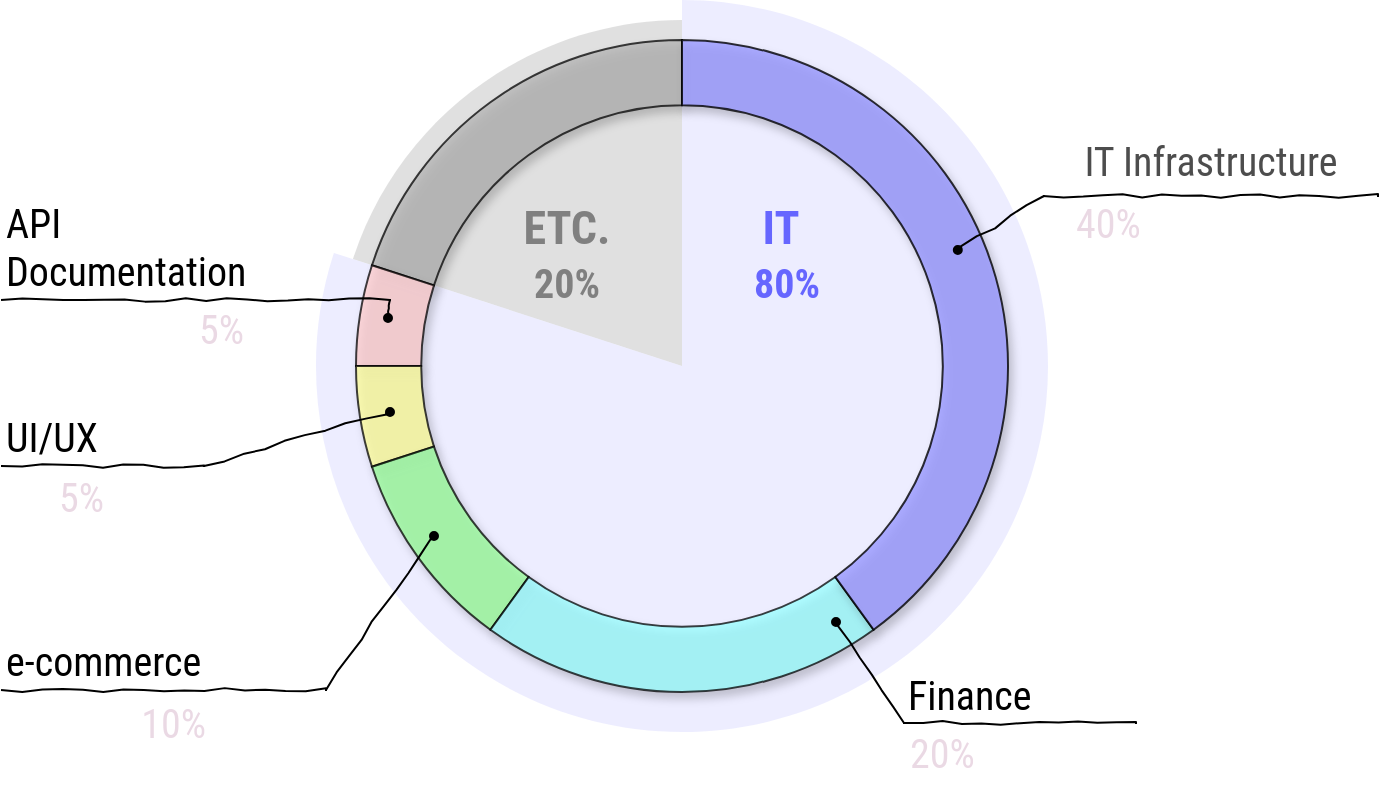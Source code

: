 <mxfile version="23.1.5" type="device">
  <diagram name="Page-1" id="viIcu50T6LygO2T--FVd">
    <mxGraphModel dx="959" dy="2523" grid="0" gridSize="10" guides="1" tooltips="1" connect="1" arrows="1" fold="1" page="1" pageScale="1" pageWidth="800" pageHeight="800" math="0" shadow="0">
      <root>
        <mxCell id="0" />
        <mxCell id="1" value="light" parent="0" visible="0" />
        <mxCell id="ik-Oswm8SHKjp2aYhbDL-30" value="" style="rounded=1;whiteSpace=wrap;html=1;arcSize=31;strokeColor=none;strokeWidth=1;fillColor=#1CA5B8;fontColor=#ffffff;whiteSpace=wrap;align=left;verticalAlign=middle;spacingLeft=0;fontStyle=0;fontSize=14;spacing=10;shadow=0;glass=0;labelBackgroundColor=none;sketch=1;jiggle=2;curveFitting=1;fontFamily=Helvetica;" parent="1" vertex="1">
          <mxGeometry x="563" y="-630" width="72" height="276" as="geometry" />
        </mxCell>
        <mxCell id="ik-Oswm8SHKjp2aYhbDL-28" value="" style="rounded=1;whiteSpace=wrap;html=1;arcSize=10;strokeColor=none;strokeWidth=1;fillColor=#FFBC26;fontColor=#000000;whiteSpace=wrap;align=left;verticalAlign=middle;spacingLeft=0;fontStyle=1;fontSize=14;spacing=10;shadow=0;glass=0;labelBackgroundColor=none;sketch=1;jiggle=2;curveFitting=1;fontFamily=Helvetica;" parent="1" vertex="1">
          <mxGeometry x="137" y="-631" width="418" height="276" as="geometry" />
        </mxCell>
        <mxCell id="ik-Oswm8SHKjp2aYhbDL-22" value="&lt;font face=&quot;Architects Daughter&quot;&gt;&lt;span&gt;UI / UX&lt;/span&gt;&lt;/font&gt;" style="text;whiteSpace=wrap;html=1;fontSize=16;fontFamily=Helvetica;fontColor=default;align=center;verticalAlign=middle;fontStyle=0" parent="1" vertex="1">
          <mxGeometry x="345" y="-420" width="139" height="22" as="geometry" />
        </mxCell>
        <mxCell id="ik-Oswm8SHKjp2aYhbDL-25" value="&lt;font face=&quot;Architects Daughter&quot;&gt;&lt;span&gt;API Documentation&lt;/span&gt;&lt;/font&gt;" style="text;whiteSpace=wrap;html=1;fontSize=16;fontFamily=Helvetica;fontColor=default;align=center;verticalAlign=middle;fontStyle=0" parent="1" vertex="1">
          <mxGeometry x="408" y="-396" width="139" height="22" as="geometry" />
        </mxCell>
        <mxCell id="ik-Oswm8SHKjp2aYhbDL-27" value="" style="group" parent="1" vertex="1" connectable="0">
          <mxGeometry x="147" y="-503" width="400" height="20" as="geometry" />
        </mxCell>
        <mxCell id="ik-Oswm8SHKjp2aYhbDL-7" value="40%&lt;br&gt;Infrastructure" style="shape=crossbar;whiteSpace=wrap;html=1;rounded=1;shadow=0;glass=0;labelBackgroundColor=none;sketch=1;jiggle=2;curveFitting=1;strokeColor=default;strokeWidth=2;align=center;verticalAlign=middle;fontFamily=Architects Daughter;fontSize=16;fontColor=default;fillColor=default;fontSource=https%3A%2F%2Ffonts.googleapis.com%2Fcss%3Ffamily%3DArchitects%2BDaughter;fontStyle=1" parent="ik-Oswm8SHKjp2aYhbDL-27" vertex="1">
          <mxGeometry width="199.688" height="20" as="geometry" />
        </mxCell>
        <mxCell id="ik-Oswm8SHKjp2aYhbDL-13" value="20%&lt;br&gt;finance" style="shape=crossbar;whiteSpace=wrap;html=1;rounded=1;shadow=0;glass=0;labelBackgroundColor=none;sketch=1;jiggle=2;curveFitting=1;strokeColor=default;strokeWidth=2;align=center;verticalAlign=middle;fontFamily=Architects Daughter;fontSize=16;fontColor=default;fillColor=default;fontSource=https%3A%2F%2Ffonts.googleapis.com%2Fcss%3Ffamily%3DArchitects%2BDaughter;fontStyle=1" parent="ik-Oswm8SHKjp2aYhbDL-27" vertex="1">
          <mxGeometry x="199.688" width="99.844" height="20" as="geometry" />
        </mxCell>
        <mxCell id="ik-Oswm8SHKjp2aYhbDL-14" value="10%&lt;br&gt;&amp;nbsp;" style="shape=crossbar;whiteSpace=wrap;html=1;rounded=1;shadow=0;glass=0;labelBackgroundColor=none;sketch=1;jiggle=2;curveFitting=1;strokeColor=default;strokeWidth=2;align=center;verticalAlign=middle;fontFamily=Architects Daughter;fontSize=16;fontColor=default;fillColor=default;fontSource=https%3A%2F%2Ffonts.googleapis.com%2Fcss%3Ffamily%3DArchitects%2BDaughter;fontStyle=1" parent="ik-Oswm8SHKjp2aYhbDL-27" vertex="1">
          <mxGeometry x="299.532" width="49.922" height="20" as="geometry" />
        </mxCell>
        <mxCell id="ik-Oswm8SHKjp2aYhbDL-21" value="5%&lt;br&gt;&amp;nbsp;" style="shape=crossbar;whiteSpace=wrap;html=1;rounded=1;shadow=0;glass=0;labelBackgroundColor=none;sketch=1;jiggle=2;curveFitting=1;strokeColor=default;strokeWidth=2;align=center;verticalAlign=middle;fontFamily=Architects Daughter;fontSize=16;fontColor=default;fillColor=default;fontSource=https%3A%2F%2Ffonts.googleapis.com%2Fcss%3Ffamily%3DArchitects%2BDaughter;fontStyle=1" parent="ik-Oswm8SHKjp2aYhbDL-27" vertex="1">
          <mxGeometry x="350.078" width="24.961" height="20" as="geometry" />
        </mxCell>
        <mxCell id="ik-Oswm8SHKjp2aYhbDL-24" value="5%&lt;br&gt;&amp;nbsp;" style="shape=crossbar;whiteSpace=wrap;html=1;rounded=1;shadow=0;glass=0;labelBackgroundColor=none;sketch=1;jiggle=2;curveFitting=1;strokeColor=default;strokeWidth=2;align=center;verticalAlign=middle;fontFamily=Architects Daughter;fontSize=16;fontColor=default;fillColor=default;fontSource=https%3A%2F%2Ffonts.googleapis.com%2Fcss%3Ffamily%3DArchitects%2BDaughter;fontStyle=1" parent="ik-Oswm8SHKjp2aYhbDL-27" vertex="1">
          <mxGeometry x="375.039" width="24.961" height="20" as="geometry" />
        </mxCell>
        <mxCell id="ik-Oswm8SHKjp2aYhbDL-20" style="edgeStyle=orthogonalEdgeStyle;rounded=0;sketch=1;hachureGap=4;jiggle=2;curveFitting=1;orthogonalLoop=1;jettySize=auto;html=1;exitX=0.5;exitY=0.5;exitDx=0;exitDy=0;exitPerimeter=0;fontFamily=Helvetica;fontSource=https%3A%2F%2Ffonts.googleapis.com%2Fcss%3Ffamily%3DArchitects%2BDaughter;fontSize=16;fontColor=default;startSize=8;endSize=8;" parent="1" source="ik-Oswm8SHKjp2aYhbDL-21" target="ik-Oswm8SHKjp2aYhbDL-22" edge="1">
          <mxGeometry relative="1" as="geometry">
            <Array as="points">
              <mxPoint x="510" y="-443" />
              <mxPoint x="415" y="-443" />
            </Array>
          </mxGeometry>
        </mxCell>
        <mxCell id="ik-Oswm8SHKjp2aYhbDL-23" style="edgeStyle=orthogonalEdgeStyle;rounded=0;sketch=1;hachureGap=4;jiggle=2;curveFitting=1;orthogonalLoop=1;jettySize=auto;html=1;exitX=0.5;exitY=0.5;exitDx=0;exitDy=0;exitPerimeter=0;fontFamily=Helvetica;fontSource=https%3A%2F%2Ffonts.googleapis.com%2Fcss%3Ffamily%3DArchitects%2BDaughter;fontSize=16;fontColor=default;startSize=8;endSize=8;" parent="1" source="ik-Oswm8SHKjp2aYhbDL-24" target="ik-Oswm8SHKjp2aYhbDL-25" edge="1">
          <mxGeometry relative="1" as="geometry">
            <Array as="points">
              <mxPoint x="535" y="-422" />
              <mxPoint x="478" y="-422" />
            </Array>
          </mxGeometry>
        </mxCell>
        <mxCell id="ik-Oswm8SHKjp2aYhbDL-31" value="&lt;font face=&quot;Architects Daughter&quot;&gt;&lt;span&gt;e-commerce&lt;/span&gt;&lt;/font&gt;" style="text;whiteSpace=wrap;html=1;fontSize=16;fontFamily=Helvetica;fontColor=default;align=center;verticalAlign=middle;fontStyle=0" parent="1" vertex="1">
          <mxGeometry x="277.5" y="-438" width="139" height="22" as="geometry" />
        </mxCell>
        <mxCell id="ik-Oswm8SHKjp2aYhbDL-19" style="edgeStyle=orthogonalEdgeStyle;rounded=0;sketch=1;hachureGap=4;jiggle=2;curveFitting=1;orthogonalLoop=1;jettySize=auto;html=1;exitX=0.5;exitY=0.5;exitDx=0;exitDy=0;exitPerimeter=0;fontFamily=Helvetica;fontSource=https%3A%2F%2Ffonts.googleapis.com%2Fcss%3Ffamily%3DArchitects%2BDaughter;fontSize=16;fontColor=default;startSize=8;endSize=8;entryX=0.475;entryY=0.091;entryDx=0;entryDy=0;entryPerimeter=0;" parent="1" source="ik-Oswm8SHKjp2aYhbDL-14" target="ik-Oswm8SHKjp2aYhbDL-31" edge="1">
          <mxGeometry relative="1" as="geometry">
            <mxPoint x="494" y="-267" as="targetPoint" />
            <Array as="points">
              <mxPoint x="471" y="-457" />
              <mxPoint x="344" y="-457" />
            </Array>
          </mxGeometry>
        </mxCell>
        <mxCell id="ik-Oswm8SHKjp2aYhbDL-71" value="IT&lt;br style=&quot;font-size: 26px;&quot;&gt;(80%)" style="rounded=1;whiteSpace=wrap;html=1;strokeWidth=2;fillWeight=4;hachureGap=8;hachureAngle=45;fillColor=#999900;sketch=1;shadow=0;glass=0;labelBackgroundColor=none;jiggle=2;curveFitting=1;strokeColor=default;align=center;verticalAlign=bottom;fontFamily=Architects Daughter;fontSize=26;fontColor=default;labelPosition=center;verticalLabelPosition=top;fontSource=https%3A%2F%2Ffonts.googleapis.com%2Fcss%3Ffamily%3DArchitects%2BDaughter;fontStyle=1" parent="1" vertex="1">
          <mxGeometry x="147" y="-545" width="402" height="25" as="geometry" />
        </mxCell>
        <mxCell id="ik-Oswm8SHKjp2aYhbDL-72" value="ETC.&lt;br&gt;(20%)" style="rounded=1;whiteSpace=wrap;html=1;strokeWidth=2;fillWeight=4;hachureGap=8;hachureAngle=45;fillColor=#9999FF;sketch=1;shadow=0;glass=0;labelBackgroundColor=none;jiggle=2;curveFitting=1;strokeColor=default;align=center;verticalAlign=bottom;fontFamily=Architects Daughter;fontSize=26;fontColor=default;labelPosition=center;verticalLabelPosition=top;fontSource=https%3A%2F%2Ffonts.googleapis.com%2Fcss%3Ffamily%3DArchitects%2BDaughter;fontStyle=1" parent="1" vertex="1">
          <mxGeometry x="569" y="-545" width="60" height="25" as="geometry" />
        </mxCell>
        <mxCell id="ik-Oswm8SHKjp2aYhbDL-79" value="&lt;font face=&quot;Architects Daughter&quot; style=&quot;font-size: 15px;&quot;&gt;Art,&lt;br style=&quot;font-size: 15px;&quot;&gt;Social Science,&lt;br style=&quot;font-size: 15px;&quot;&gt;Media &amp;amp; commu-nication&lt;br style=&quot;font-size: 15px;&quot;&gt;&lt;/font&gt;" style="text;whiteSpace=wrap;html=1;fontSize=15;fontFamily=Helvetica;fontColor=default;align=center;verticalAlign=top;fontStyle=0" parent="1" vertex="1">
          <mxGeometry x="569" y="-512" width="61" height="143" as="geometry" />
        </mxCell>
        <mxCell id="ik-Oswm8SHKjp2aYhbDL-80" value="&lt;font face=&quot;Architects Daughter&quot;&gt;&lt;span&gt;by format&lt;/span&gt;&lt;/font&gt;" style="text;whiteSpace=wrap;html=1;fontSize=16;fontFamily=Helvetica;fontColor=default;align=left;verticalAlign=middle;fontStyle=1" parent="1" vertex="1">
          <mxGeometry x="143" y="-343" width="139" height="22" as="geometry" />
        </mxCell>
        <mxCell id="ik-Oswm8SHKjp2aYhbDL-60" value="30%&lt;br&gt;documents" style="rounded=1;whiteSpace=wrap;html=1;arcSize=50;strokeColor=none;strokeWidth=1;fillColor=#727F8C;fontColor=default;whiteSpace=wrap;align=center;verticalAlign=middle;spacingLeft=0;fontStyle=1;fontSize=18;spacing=10;shadow=0;glass=0;labelBackgroundColor=none;sketch=1;jiggle=2;curveFitting=1;fontFamily=Architects Daughter;fontSource=https%3A%2F%2Ffonts.googleapis.com%2Fcss%3Ffamily%3DArchitects%2BDaughter;fillStyle=hachure;container=0;" parent="1" vertex="1">
          <mxGeometry x="137" y="-317" width="149.124" height="50" as="geometry" />
        </mxCell>
        <mxCell id="ik-Oswm8SHKjp2aYhbDL-65" value="10%&lt;br&gt;ETC." style="rounded=1;whiteSpace=wrap;html=1;arcSize=50;strokeColor=none;strokeWidth=1;fillColor=#727F8C;fontColor=default;whiteSpace=wrap;align=center;verticalAlign=middle;spacingLeft=0;fontStyle=1;fontSize=18;spacing=0;shadow=0;glass=0;labelBackgroundColor=none;sketch=1;jiggle=2;curveFitting=1;fontFamily=Architects Daughter;fontSource=https%3A%2F%2Ffonts.googleapis.com%2Fcss%3Ffamily%3DArchitects%2BDaughter;fillStyle=hachure;container=0;horizontal=1;" parent="1" vertex="1">
          <mxGeometry x="586.213" y="-317" width="48.787" height="50" as="geometry" />
        </mxCell>
        <mxCell id="ik-Oswm8SHKjp2aYhbDL-61" value="20% website" style="rounded=1;whiteSpace=wrap;html=1;arcSize=50;strokeColor=none;strokeWidth=1;fillColor=#727F8C;fontColor=default;whiteSpace=wrap;align=center;verticalAlign=middle;spacingLeft=0;fontStyle=1;fontSize=18;spacing=10;shadow=0;glass=0;labelBackgroundColor=none;sketch=1;jiggle=2;curveFitting=1;fontFamily=Architects Daughter;fontSource=https%3A%2F%2Ffonts.googleapis.com%2Fcss%3Ffamily%3DArchitects%2BDaughter;fillStyle=hachure;container=0;" parent="1" vertex="1">
          <mxGeometry x="291" y="-317" width="93" height="50" as="geometry" />
        </mxCell>
        <mxCell id="ik-Oswm8SHKjp2aYhbDL-62" value="20%&lt;br&gt;subtitling" style="rounded=1;whiteSpace=wrap;html=1;arcSize=50;strokeColor=none;strokeWidth=1;fillColor=#727F8C;fontColor=default;whiteSpace=wrap;align=center;verticalAlign=middle;spacingLeft=0;fontStyle=1;fontSize=18;spacing=10;shadow=0;glass=0;labelBackgroundColor=none;sketch=1;jiggle=2;curveFitting=1;fontFamily=Architects Daughter;fontSource=https%3A%2F%2Ffonts.googleapis.com%2Fcss%3Ffamily%3DArchitects%2BDaughter;fillStyle=hachure;container=0;" parent="1" vertex="1">
          <mxGeometry x="389" y="-317" width="93" height="50" as="geometry" />
        </mxCell>
        <mxCell id="ik-Oswm8SHKjp2aYhbDL-64" value="20%&lt;br&gt;P.R." style="rounded=1;whiteSpace=wrap;html=1;arcSize=50;strokeColor=none;strokeWidth=1;fillColor=#727F8C;fontColor=default;whiteSpace=wrap;align=center;verticalAlign=middle;spacingLeft=0;fontStyle=1;fontSize=18;spacing=10;shadow=0;glass=0;labelBackgroundColor=none;sketch=1;jiggle=2;curveFitting=1;fontFamily=Architects Daughter;fontSource=https%3A%2F%2Ffonts.googleapis.com%2Fcss%3Ffamily%3DArchitects%2BDaughter;fillStyle=hachure;container=0;" parent="1" vertex="1">
          <mxGeometry x="487" y="-317" width="93" height="50" as="geometry" />
        </mxCell>
        <mxCell id="ik-Oswm8SHKjp2aYhbDL-115" value="dark" parent="0" visible="0" />
        <mxCell id="ik-Oswm8SHKjp2aYhbDL-116" value="" style="rounded=1;whiteSpace=wrap;html=1;arcSize=31;strokeColor=none;strokeWidth=1;fillColor=#1CA5B8;fontColor=#ffffff;whiteSpace=wrap;align=left;verticalAlign=middle;spacingLeft=0;fontStyle=0;fontSize=14;spacing=10;shadow=0;glass=0;labelBackgroundColor=none;sketch=1;jiggle=2;curveFitting=1;fontFamily=Helvetica;opacity=50;" parent="ik-Oswm8SHKjp2aYhbDL-115" vertex="1">
          <mxGeometry x="563" y="-630" width="72" height="276" as="geometry" />
        </mxCell>
        <mxCell id="ik-Oswm8SHKjp2aYhbDL-117" value="" style="rounded=1;whiteSpace=wrap;html=1;arcSize=10;strokeColor=none;strokeWidth=1;fillColor=#FFBC26;fontColor=#000000;whiteSpace=wrap;align=left;verticalAlign=middle;spacingLeft=0;fontStyle=1;fontSize=14;spacing=10;shadow=0;glass=0;labelBackgroundColor=none;sketch=1;jiggle=2;curveFitting=1;fontFamily=Helvetica;opacity=50;" parent="ik-Oswm8SHKjp2aYhbDL-115" vertex="1">
          <mxGeometry x="137" y="-631" width="418" height="276" as="geometry" />
        </mxCell>
        <mxCell id="ik-Oswm8SHKjp2aYhbDL-118" value="&lt;font face=&quot;Architects Daughter&quot;&gt;&lt;span&gt;UI / UX&lt;/span&gt;&lt;/font&gt;" style="text;whiteSpace=wrap;html=1;fontSize=16;fontFamily=Helvetica;fontColor=default;align=center;verticalAlign=middle;fontStyle=0" parent="ik-Oswm8SHKjp2aYhbDL-115" vertex="1">
          <mxGeometry x="345" y="-420" width="139" height="22" as="geometry" />
        </mxCell>
        <mxCell id="ik-Oswm8SHKjp2aYhbDL-119" value="&lt;font face=&quot;Architects Daughter&quot;&gt;&lt;span&gt;API Documentation&lt;/span&gt;&lt;/font&gt;" style="text;whiteSpace=wrap;html=1;fontSize=16;fontFamily=Helvetica;fontColor=default;align=center;verticalAlign=middle;fontStyle=0" parent="ik-Oswm8SHKjp2aYhbDL-115" vertex="1">
          <mxGeometry x="408" y="-396" width="139" height="22" as="geometry" />
        </mxCell>
        <mxCell id="ik-Oswm8SHKjp2aYhbDL-120" value="" style="group" parent="ik-Oswm8SHKjp2aYhbDL-115" vertex="1" connectable="0">
          <mxGeometry x="147" y="-503" width="400" height="20" as="geometry" />
        </mxCell>
        <mxCell id="ik-Oswm8SHKjp2aYhbDL-121" value="40%&lt;br&gt;Infrastructure" style="shape=crossbar;whiteSpace=wrap;html=1;rounded=1;shadow=0;glass=0;labelBackgroundColor=none;sketch=1;jiggle=2;curveFitting=1;strokeColor=default;strokeWidth=2;align=center;verticalAlign=middle;fontFamily=Architects Daughter;fontSize=16;fontColor=default;fillColor=default;fontSource=https%3A%2F%2Ffonts.googleapis.com%2Fcss%3Ffamily%3DArchitects%2BDaughter;fontStyle=1" parent="ik-Oswm8SHKjp2aYhbDL-120" vertex="1">
          <mxGeometry width="199.688" height="20" as="geometry" />
        </mxCell>
        <mxCell id="ik-Oswm8SHKjp2aYhbDL-122" value="20%&lt;br&gt;finance" style="shape=crossbar;whiteSpace=wrap;html=1;rounded=1;shadow=0;glass=0;labelBackgroundColor=none;sketch=1;jiggle=2;curveFitting=1;strokeColor=default;strokeWidth=2;align=center;verticalAlign=middle;fontFamily=Architects Daughter;fontSize=16;fontColor=default;fillColor=default;fontSource=https%3A%2F%2Ffonts.googleapis.com%2Fcss%3Ffamily%3DArchitects%2BDaughter;fontStyle=1" parent="ik-Oswm8SHKjp2aYhbDL-120" vertex="1">
          <mxGeometry x="199.688" width="99.844" height="20" as="geometry" />
        </mxCell>
        <mxCell id="ik-Oswm8SHKjp2aYhbDL-123" value="10%&lt;br&gt;&amp;nbsp;" style="shape=crossbar;whiteSpace=wrap;html=1;rounded=1;shadow=0;glass=0;labelBackgroundColor=none;sketch=1;jiggle=2;curveFitting=1;strokeColor=default;strokeWidth=2;align=center;verticalAlign=middle;fontFamily=Architects Daughter;fontSize=16;fontColor=default;fillColor=default;fontSource=https%3A%2F%2Ffonts.googleapis.com%2Fcss%3Ffamily%3DArchitects%2BDaughter;fontStyle=1" parent="ik-Oswm8SHKjp2aYhbDL-120" vertex="1">
          <mxGeometry x="299.532" width="49.922" height="20" as="geometry" />
        </mxCell>
        <mxCell id="ik-Oswm8SHKjp2aYhbDL-124" value="5%&lt;br&gt;&amp;nbsp;" style="shape=crossbar;whiteSpace=wrap;html=1;rounded=1;shadow=0;glass=0;labelBackgroundColor=none;sketch=1;jiggle=2;curveFitting=1;strokeColor=default;strokeWidth=2;align=center;verticalAlign=middle;fontFamily=Architects Daughter;fontSize=16;fontColor=default;fillColor=default;fontSource=https%3A%2F%2Ffonts.googleapis.com%2Fcss%3Ffamily%3DArchitects%2BDaughter;fontStyle=1" parent="ik-Oswm8SHKjp2aYhbDL-120" vertex="1">
          <mxGeometry x="350.078" width="24.961" height="20" as="geometry" />
        </mxCell>
        <mxCell id="ik-Oswm8SHKjp2aYhbDL-125" value="5%&lt;br&gt;&amp;nbsp;" style="shape=crossbar;whiteSpace=wrap;html=1;rounded=1;shadow=0;glass=0;labelBackgroundColor=none;sketch=1;jiggle=2;curveFitting=1;strokeColor=default;strokeWidth=2;align=center;verticalAlign=middle;fontFamily=Architects Daughter;fontSize=16;fontColor=default;fillColor=default;fontSource=https%3A%2F%2Ffonts.googleapis.com%2Fcss%3Ffamily%3DArchitects%2BDaughter;fontStyle=1" parent="ik-Oswm8SHKjp2aYhbDL-120" vertex="1">
          <mxGeometry x="375.039" width="24.961" height="20" as="geometry" />
        </mxCell>
        <mxCell id="ik-Oswm8SHKjp2aYhbDL-126" style="edgeStyle=orthogonalEdgeStyle;rounded=0;sketch=1;hachureGap=4;jiggle=2;curveFitting=1;orthogonalLoop=1;jettySize=auto;html=1;exitX=0.5;exitY=0.5;exitDx=0;exitDy=0;exitPerimeter=0;fontFamily=Helvetica;fontSource=https%3A%2F%2Ffonts.googleapis.com%2Fcss%3Ffamily%3DArchitects%2BDaughter;fontSize=16;fontColor=default;startSize=8;endSize=8;" parent="ik-Oswm8SHKjp2aYhbDL-115" source="ik-Oswm8SHKjp2aYhbDL-124" target="ik-Oswm8SHKjp2aYhbDL-118" edge="1">
          <mxGeometry relative="1" as="geometry">
            <Array as="points">
              <mxPoint x="510" y="-443" />
              <mxPoint x="415" y="-443" />
            </Array>
          </mxGeometry>
        </mxCell>
        <mxCell id="ik-Oswm8SHKjp2aYhbDL-127" style="edgeStyle=orthogonalEdgeStyle;rounded=0;sketch=1;hachureGap=4;jiggle=2;curveFitting=1;orthogonalLoop=1;jettySize=auto;html=1;exitX=0.5;exitY=0.5;exitDx=0;exitDy=0;exitPerimeter=0;fontFamily=Helvetica;fontSource=https%3A%2F%2Ffonts.googleapis.com%2Fcss%3Ffamily%3DArchitects%2BDaughter;fontSize=16;fontColor=default;startSize=8;endSize=8;" parent="ik-Oswm8SHKjp2aYhbDL-115" source="ik-Oswm8SHKjp2aYhbDL-125" target="ik-Oswm8SHKjp2aYhbDL-119" edge="1">
          <mxGeometry relative="1" as="geometry">
            <Array as="points">
              <mxPoint x="535" y="-422" />
              <mxPoint x="478" y="-422" />
            </Array>
          </mxGeometry>
        </mxCell>
        <mxCell id="ik-Oswm8SHKjp2aYhbDL-128" value="&lt;font face=&quot;Architects Daughter&quot;&gt;&lt;span&gt;e-commerce&lt;/span&gt;&lt;/font&gt;" style="text;whiteSpace=wrap;html=1;fontSize=16;fontFamily=Helvetica;fontColor=default;align=center;verticalAlign=middle;fontStyle=0" parent="ik-Oswm8SHKjp2aYhbDL-115" vertex="1">
          <mxGeometry x="277.5" y="-438" width="139" height="22" as="geometry" />
        </mxCell>
        <mxCell id="ik-Oswm8SHKjp2aYhbDL-129" style="edgeStyle=orthogonalEdgeStyle;rounded=0;sketch=1;hachureGap=4;jiggle=2;curveFitting=1;orthogonalLoop=1;jettySize=auto;html=1;exitX=0.5;exitY=0.5;exitDx=0;exitDy=0;exitPerimeter=0;fontFamily=Helvetica;fontSource=https%3A%2F%2Ffonts.googleapis.com%2Fcss%3Ffamily%3DArchitects%2BDaughter;fontSize=16;fontColor=default;startSize=8;endSize=8;entryX=0.475;entryY=0.091;entryDx=0;entryDy=0;entryPerimeter=0;" parent="ik-Oswm8SHKjp2aYhbDL-115" source="ik-Oswm8SHKjp2aYhbDL-123" target="ik-Oswm8SHKjp2aYhbDL-128" edge="1">
          <mxGeometry relative="1" as="geometry">
            <mxPoint x="494" y="-267" as="targetPoint" />
            <Array as="points">
              <mxPoint x="471" y="-457" />
              <mxPoint x="344" y="-457" />
            </Array>
          </mxGeometry>
        </mxCell>
        <mxCell id="ik-Oswm8SHKjp2aYhbDL-130" value="IT&lt;br style=&quot;font-size: 26px;&quot;&gt;(80%)" style="rounded=1;whiteSpace=wrap;html=1;strokeWidth=2;fillWeight=4;hachureGap=8;hachureAngle=45;fillColor=#999900;sketch=1;shadow=0;glass=0;labelBackgroundColor=none;jiggle=2;curveFitting=1;strokeColor=default;align=center;verticalAlign=bottom;fontFamily=Architects Daughter;fontSize=26;fontColor=default;labelPosition=center;verticalLabelPosition=top;fontSource=https%3A%2F%2Ffonts.googleapis.com%2Fcss%3Ffamily%3DArchitects%2BDaughter;fontStyle=1" parent="ik-Oswm8SHKjp2aYhbDL-115" vertex="1">
          <mxGeometry x="147" y="-545" width="402" height="25" as="geometry" />
        </mxCell>
        <mxCell id="ik-Oswm8SHKjp2aYhbDL-131" value="ETC.&lt;br&gt;(20%)" style="rounded=1;whiteSpace=wrap;html=1;strokeWidth=2;fillWeight=4;hachureGap=8;hachureAngle=45;fillColor=#9999FF;sketch=1;shadow=0;glass=0;labelBackgroundColor=none;jiggle=2;curveFitting=1;strokeColor=default;align=center;verticalAlign=bottom;fontFamily=Architects Daughter;fontSize=26;fontColor=default;labelPosition=center;verticalLabelPosition=top;fontSource=https%3A%2F%2Ffonts.googleapis.com%2Fcss%3Ffamily%3DArchitects%2BDaughter;fontStyle=1" parent="ik-Oswm8SHKjp2aYhbDL-115" vertex="1">
          <mxGeometry x="569" y="-545" width="60" height="25" as="geometry" />
        </mxCell>
        <mxCell id="ik-Oswm8SHKjp2aYhbDL-132" value="&lt;font face=&quot;Architects Daughter&quot; style=&quot;font-size: 15px;&quot;&gt;Art,&lt;br style=&quot;font-size: 15px;&quot;&gt;Social Science,&lt;br style=&quot;font-size: 15px;&quot;&gt;Media &amp;amp; commu-nication&lt;br style=&quot;font-size: 15px;&quot;&gt;&lt;/font&gt;" style="text;whiteSpace=wrap;html=1;fontSize=15;fontFamily=Helvetica;fontColor=default;align=center;verticalAlign=top;fontStyle=0" parent="ik-Oswm8SHKjp2aYhbDL-115" vertex="1">
          <mxGeometry x="569" y="-512" width="61" height="143" as="geometry" />
        </mxCell>
        <mxCell id="ik-Oswm8SHKjp2aYhbDL-133" value="&lt;font face=&quot;Architects Daughter&quot;&gt;&lt;span&gt;by format&lt;/span&gt;&lt;/font&gt;" style="text;whiteSpace=wrap;html=1;fontSize=16;fontFamily=Helvetica;fontColor=default;align=left;verticalAlign=middle;fontStyle=1" parent="ik-Oswm8SHKjp2aYhbDL-115" vertex="1">
          <mxGeometry x="143" y="-343" width="139" height="22" as="geometry" />
        </mxCell>
        <mxCell id="ik-Oswm8SHKjp2aYhbDL-134" value="30%&lt;br&gt;documents" style="rounded=1;whiteSpace=wrap;html=1;arcSize=50;strokeColor=none;strokeWidth=1;fillColor=#727F8C;fontColor=#CCCCCC;whiteSpace=wrap;align=center;verticalAlign=middle;spacingLeft=0;fontStyle=1;fontSize=18;spacing=10;shadow=0;glass=0;labelBackgroundColor=none;sketch=1;jiggle=2;curveFitting=1;fontFamily=Architects Daughter;fontSource=https%3A%2F%2Ffonts.googleapis.com%2Fcss%3Ffamily%3DArchitects%2BDaughter;fillStyle=hachure;container=0;opacity=75;" parent="ik-Oswm8SHKjp2aYhbDL-115" vertex="1">
          <mxGeometry x="137" y="-317" width="149.124" height="50" as="geometry" />
        </mxCell>
        <mxCell id="ik-Oswm8SHKjp2aYhbDL-135" value="10%&lt;br&gt;ETC." style="rounded=1;whiteSpace=wrap;html=1;arcSize=50;strokeColor=none;strokeWidth=1;fillColor=#727F8C;fontColor=#CCCCCC;whiteSpace=wrap;align=center;verticalAlign=middle;spacingLeft=0;fontStyle=1;fontSize=18;spacing=0;shadow=0;glass=0;labelBackgroundColor=none;sketch=1;jiggle=2;curveFitting=1;fontFamily=Architects Daughter;fontSource=https%3A%2F%2Ffonts.googleapis.com%2Fcss%3Ffamily%3DArchitects%2BDaughter;fillStyle=hachure;container=0;horizontal=1;opacity=75;" parent="ik-Oswm8SHKjp2aYhbDL-115" vertex="1">
          <mxGeometry x="586.213" y="-317" width="48.787" height="50" as="geometry" />
        </mxCell>
        <mxCell id="ik-Oswm8SHKjp2aYhbDL-136" value="20% website" style="rounded=1;whiteSpace=wrap;html=1;arcSize=50;strokeColor=none;strokeWidth=1;fillColor=#727F8C;fontColor=#CCCCCC;whiteSpace=wrap;align=center;verticalAlign=middle;spacingLeft=0;fontStyle=1;fontSize=18;spacing=10;shadow=0;glass=0;labelBackgroundColor=none;sketch=1;jiggle=2;curveFitting=1;fontFamily=Architects Daughter;fontSource=https%3A%2F%2Ffonts.googleapis.com%2Fcss%3Ffamily%3DArchitects%2BDaughter;fillStyle=hachure;container=0;opacity=75;" parent="ik-Oswm8SHKjp2aYhbDL-115" vertex="1">
          <mxGeometry x="291" y="-317" width="93" height="50" as="geometry" />
        </mxCell>
        <mxCell id="ik-Oswm8SHKjp2aYhbDL-137" value="20%&lt;br&gt;subtitling" style="rounded=1;whiteSpace=wrap;html=1;arcSize=50;strokeColor=none;strokeWidth=1;fillColor=#727F8C;fontColor=#CCCCCC;whiteSpace=wrap;align=center;verticalAlign=middle;spacingLeft=0;fontStyle=1;fontSize=18;spacing=10;shadow=0;glass=0;labelBackgroundColor=none;sketch=1;jiggle=2;curveFitting=1;fontFamily=Architects Daughter;fontSource=https%3A%2F%2Ffonts.googleapis.com%2Fcss%3Ffamily%3DArchitects%2BDaughter;fillStyle=hachure;container=0;opacity=75;" parent="ik-Oswm8SHKjp2aYhbDL-115" vertex="1">
          <mxGeometry x="389" y="-317" width="93" height="50" as="geometry" />
        </mxCell>
        <mxCell id="ik-Oswm8SHKjp2aYhbDL-138" value="20%&lt;br&gt;P.R." style="rounded=1;whiteSpace=wrap;html=1;arcSize=50;strokeColor=none;strokeWidth=1;fillColor=#727F8C;fontColor=#CCCCCC;whiteSpace=wrap;align=center;verticalAlign=middle;spacingLeft=0;fontStyle=1;fontSize=18;spacing=10;shadow=0;glass=0;labelBackgroundColor=none;sketch=1;jiggle=2;curveFitting=1;fontFamily=Architects Daughter;fontSource=https%3A%2F%2Ffonts.googleapis.com%2Fcss%3Ffamily%3DArchitects%2BDaughter;fillStyle=hachure;container=0;opacity=75;" parent="ik-Oswm8SHKjp2aYhbDL-115" vertex="1">
          <mxGeometry x="487" y="-317" width="93" height="50" as="geometry" />
        </mxCell>
        <mxCell id="ik-Oswm8SHKjp2aYhbDL-139" value="neutral, glossy" style="" parent="0" visible="0" />
        <mxCell id="fKAavyPOBQqlRlKc0EKa-1" value="" style="rounded=1;whiteSpace=wrap;html=1;arcSize=10;strokeColor=none;strokeWidth=1;fillColor=#FFBC26;fontColor=#000000;whiteSpace=wrap;align=left;verticalAlign=middle;spacingLeft=0;fontStyle=1;fontSize=14;spacing=10;shadow=0;glass=0;labelBackgroundColor=none;sketch=1;jiggle=2;curveFitting=1;fontFamily=Helvetica;opacity=50;fillStyle=dashed;" parent="ik-Oswm8SHKjp2aYhbDL-139" vertex="1">
          <mxGeometry x="136" y="-595" width="490" height="260" as="geometry" />
        </mxCell>
        <mxCell id="ik-Oswm8SHKjp2aYhbDL-142" value="&lt;font style=&quot;font-size: 12px;&quot;&gt;&lt;span style=&quot;font-size: 12px;&quot;&gt;UI / UX&lt;/span&gt;&lt;/font&gt;" style="text;whiteSpace=wrap;html=1;fontSize=12;fontFamily=IBM Plex Sans Condensed;fontColor=default;align=center;verticalAlign=top;fontStyle=0;fontSource=https%3A%2F%2Ffonts.googleapis.com%2Fcss%3Ffamily%3DIBM%2BPlex%2BSans%2BCondensed;" parent="ik-Oswm8SHKjp2aYhbDL-139" vertex="1">
          <mxGeometry x="399" y="-424" width="55" height="22" as="geometry" />
        </mxCell>
        <mxCell id="ik-Oswm8SHKjp2aYhbDL-143" value="&lt;font style=&quot;font-size: 12px;&quot;&gt;&lt;span style=&quot;font-size: 12px;&quot;&gt;API Documentation&lt;/span&gt;&lt;/font&gt;" style="text;whiteSpace=wrap;html=1;fontSize=12;fontFamily=IBM Plex Sans Condensed;fontColor=default;align=center;verticalAlign=top;fontStyle=0;fontSource=https%3A%2F%2Ffonts.googleapis.com%2Fcss%3Ffamily%3DIBM%2BPlex%2BSans%2BCondensed;" parent="ik-Oswm8SHKjp2aYhbDL-139" vertex="1">
          <mxGeometry x="463" y="-424" width="83" height="39" as="geometry" />
        </mxCell>
        <mxCell id="ik-Oswm8SHKjp2aYhbDL-150" style="edgeStyle=orthogonalEdgeStyle;rounded=0;hachureGap=4;orthogonalLoop=1;jettySize=auto;html=1;exitX=0.5;exitY=0.5;exitDx=0;exitDy=0;exitPerimeter=0;fontFamily=IBM Plex Sans Condensed;fontSource=https%3A%2F%2Ffonts.googleapis.com%2Fcss%3Ffamily%3DIBM%2BPlex%2BSans%2BCondensed;fontSize=16;fontColor=default;startSize=8;endSize=3;endArrow=blockThin;endFill=1;strokeWidth=1;entryX=0.5;entryY=0;entryDx=0;entryDy=0;" parent="ik-Oswm8SHKjp2aYhbDL-139" source="ik-Oswm8SHKjp2aYhbDL-148" target="ik-Oswm8SHKjp2aYhbDL-142" edge="1">
          <mxGeometry relative="1" as="geometry">
            <Array as="points">
              <mxPoint x="509" y="-444" />
              <mxPoint x="427" y="-444" />
            </Array>
          </mxGeometry>
        </mxCell>
        <mxCell id="ik-Oswm8SHKjp2aYhbDL-151" style="edgeStyle=orthogonalEdgeStyle;rounded=0;hachureGap=4;orthogonalLoop=1;jettySize=auto;html=1;exitX=0.5;exitY=0.5;exitDx=0;exitDy=0;exitPerimeter=0;fontFamily=IBM Plex Sans Condensed;fontSource=https%3A%2F%2Ffonts.googleapis.com%2Fcss%3Ffamily%3DIBM%2BPlex%2BSans%2BCondensed;fontSize=16;fontColor=default;startSize=8;endSize=3;endArrow=blockThin;endFill=1;strokeWidth=1;entryX=0.5;entryY=0;entryDx=0;entryDy=0;" parent="ik-Oswm8SHKjp2aYhbDL-139" source="ik-Oswm8SHKjp2aYhbDL-149" target="ik-Oswm8SHKjp2aYhbDL-143" edge="1">
          <mxGeometry relative="1" as="geometry">
            <Array as="points">
              <mxPoint x="534" y="-438" />
              <mxPoint x="505" y="-438" />
            </Array>
          </mxGeometry>
        </mxCell>
        <mxCell id="ik-Oswm8SHKjp2aYhbDL-152" value="&lt;font style=&quot;font-size: 12px;&quot;&gt;&lt;span style=&quot;font-size: 12px;&quot;&gt;e-commerce&lt;/span&gt;&lt;/font&gt;" style="text;whiteSpace=wrap;html=1;fontSize=12;fontFamily=IBM Plex Sans Condensed;fontColor=default;align=center;verticalAlign=top;fontStyle=0;fontSource=https%3A%2F%2Ffonts.googleapis.com%2Fcss%3Ffamily%3DIBM%2BPlex%2BSans%2BCondensed;" parent="ik-Oswm8SHKjp2aYhbDL-139" vertex="1">
          <mxGeometry x="294.5" y="-424" width="104" height="22" as="geometry" />
        </mxCell>
        <mxCell id="ik-Oswm8SHKjp2aYhbDL-153" style="edgeStyle=orthogonalEdgeStyle;rounded=0;hachureGap=4;orthogonalLoop=1;jettySize=auto;html=1;exitX=0.5;exitY=0.5;exitDx=0;exitDy=0;exitPerimeter=0;fontFamily=IBM Plex Sans Condensed;fontSource=https%3A%2F%2Ffonts.googleapis.com%2Fcss%3Ffamily%3DIBM%2BPlex%2BSans%2BCondensed;fontSize=16;fontColor=default;startSize=8;endSize=3;entryX=0.475;entryY=0.091;entryDx=0;entryDy=0;entryPerimeter=0;endArrow=blockThin;endFill=1;strokeWidth=1;" parent="ik-Oswm8SHKjp2aYhbDL-139" source="ik-Oswm8SHKjp2aYhbDL-147" target="ik-Oswm8SHKjp2aYhbDL-152" edge="1">
          <mxGeometry relative="1" as="geometry">
            <mxPoint x="494" y="-267" as="targetPoint" />
            <Array as="points">
              <mxPoint x="472" y="-451" />
              <mxPoint x="344" y="-451" />
            </Array>
          </mxGeometry>
        </mxCell>
        <mxCell id="ik-Oswm8SHKjp2aYhbDL-154" value="IT&lt;br style=&quot;font-size: 17px;&quot;&gt;(80%)" style="rounded=1;whiteSpace=wrap;html=1;strokeWidth=2;fillWeight=4;hachureGap=8;hachureAngle=45;fillColor=#999900;shadow=0;glass=0;labelBackgroundColor=none;strokeColor=default;align=center;verticalAlign=bottom;fontFamily=IBM Plex Sans;fontSize=17;fontColor=default;labelPosition=center;verticalLabelPosition=top;fontSource=https%3A%2F%2Ffonts.googleapis.com%2Fcss%3Ffamily%3DIBM%2BPlex%2BSans;fontStyle=1;opacity=75;" parent="ik-Oswm8SHKjp2aYhbDL-139" vertex="1">
          <mxGeometry x="147" y="-539" width="399" height="25" as="geometry" />
        </mxCell>
        <mxCell id="ik-Oswm8SHKjp2aYhbDL-155" value="ETC.&lt;br style=&quot;font-size: 17px;&quot;&gt;(20%)" style="rounded=1;whiteSpace=wrap;html=1;strokeWidth=2;fillWeight=4;hachureGap=8;hachureAngle=45;fillColor=#9999FF;shadow=0;glass=0;labelBackgroundColor=none;strokeColor=default;align=center;verticalAlign=bottom;fontFamily=IBM Plex Sans;fontSize=17;fontColor=default;labelPosition=center;verticalLabelPosition=top;fontSource=https%3A%2F%2Ffonts.googleapis.com%2Fcss%3Ffamily%3DIBM%2BPlex%2BSans;fontStyle=1;opacity=75;" parent="ik-Oswm8SHKjp2aYhbDL-139" vertex="1">
          <mxGeometry x="556" y="-539" width="60" height="25" as="geometry" />
        </mxCell>
        <mxCell id="ik-Oswm8SHKjp2aYhbDL-156" value="&lt;font style=&quot;font-size: 12px;&quot;&gt;Art,&lt;br style=&quot;font-size: 12px;&quot;&gt;Social Science,&lt;br style=&quot;font-size: 12px;&quot;&gt;Media &amp;amp; commu-nication&lt;br style=&quot;font-size: 12px;&quot;&gt;&lt;/font&gt;" style="text;whiteSpace=wrap;html=1;fontSize=12;fontFamily=IBM Plex Sans Condensed;fontColor=default;align=center;verticalAlign=top;fontStyle=0;fontSource=https%3A%2F%2Ffonts.googleapis.com%2Fcss%3Ffamily%3DIBM%2BPlex%2BSans%2BCondensed;" parent="ik-Oswm8SHKjp2aYhbDL-139" vertex="1">
          <mxGeometry x="418" y="-182" width="61" height="143" as="geometry" />
        </mxCell>
        <mxCell id="ik-Oswm8SHKjp2aYhbDL-157" value="&lt;font&gt;&lt;span&gt;by format&lt;/span&gt;&lt;/font&gt;" style="text;whiteSpace=wrap;html=1;fontSize=16;fontFamily=IBM Plex Sans;fontColor=default;align=left;verticalAlign=middle;fontStyle=1;fontSource=https%3A%2F%2Ffonts.googleapis.com%2Fcss%3Ffamily%3DIBM%2BPlex%2BSans;" parent="ik-Oswm8SHKjp2aYhbDL-139" vertex="1">
          <mxGeometry x="143" y="-343" width="139" height="22" as="geometry" />
        </mxCell>
        <mxCell id="ik-Oswm8SHKjp2aYhbDL-158" value="30%&lt;br&gt;documents" style="rounded=1;whiteSpace=wrap;html=1;arcSize=50;strokeColor=none;strokeWidth=1;fillColor=#727F8C;fontColor=#CCCCCC;whiteSpace=wrap;align=center;verticalAlign=middle;spacingLeft=0;fontStyle=1;fontSize=18;spacing=10;shadow=0;glass=0;labelBackgroundColor=none;fontFamily=IBM Plex Sans;fontSource=https%3A%2F%2Ffonts.googleapis.com%2Fcss%3Ffamily%3DIBM%2BPlex%2BSans;fillStyle=hachure;container=0;opacity=75;" parent="ik-Oswm8SHKjp2aYhbDL-139" vertex="1">
          <mxGeometry x="137" y="-317" width="149.124" height="50" as="geometry" />
        </mxCell>
        <mxCell id="ik-Oswm8SHKjp2aYhbDL-159" value="10%&lt;br&gt;ETC." style="rounded=1;whiteSpace=wrap;html=1;arcSize=50;strokeColor=none;strokeWidth=1;fillColor=#727F8C;fontColor=#CCCCCC;whiteSpace=wrap;align=center;verticalAlign=middle;spacingLeft=0;fontStyle=1;fontSize=18;spacing=0;shadow=0;glass=0;labelBackgroundColor=none;fontFamily=IBM Plex Sans;fontSource=https%3A%2F%2Ffonts.googleapis.com%2Fcss%3Ffamily%3DIBM%2BPlex%2BSans;fillStyle=hachure;container=0;horizontal=1;opacity=75;" parent="ik-Oswm8SHKjp2aYhbDL-139" vertex="1">
          <mxGeometry x="586.213" y="-317" width="48.787" height="50" as="geometry" />
        </mxCell>
        <mxCell id="ik-Oswm8SHKjp2aYhbDL-160" value="20% website" style="rounded=1;whiteSpace=wrap;html=1;arcSize=50;strokeColor=none;strokeWidth=1;fillColor=#727F8C;fontColor=#CCCCCC;whiteSpace=wrap;align=center;verticalAlign=middle;spacingLeft=0;fontStyle=1;fontSize=18;spacing=10;shadow=0;glass=0;labelBackgroundColor=none;fontFamily=IBM Plex Sans;fontSource=https%3A%2F%2Ffonts.googleapis.com%2Fcss%3Ffamily%3DIBM%2BPlex%2BSans;fillStyle=hachure;container=0;opacity=75;" parent="ik-Oswm8SHKjp2aYhbDL-139" vertex="1">
          <mxGeometry x="291" y="-317" width="93" height="50" as="geometry" />
        </mxCell>
        <mxCell id="ik-Oswm8SHKjp2aYhbDL-161" value="20%&lt;br&gt;subtitling" style="rounded=1;whiteSpace=wrap;html=1;arcSize=50;strokeColor=none;strokeWidth=1;fillColor=#727F8C;fontColor=#CCCCCC;whiteSpace=wrap;align=center;verticalAlign=middle;spacingLeft=0;fontStyle=1;fontSize=18;spacing=10;shadow=0;glass=0;labelBackgroundColor=none;fontFamily=IBM Plex Sans;fontSource=https%3A%2F%2Ffonts.googleapis.com%2Fcss%3Ffamily%3DIBM%2BPlex%2BSans;fillStyle=hachure;container=0;opacity=75;" parent="ik-Oswm8SHKjp2aYhbDL-139" vertex="1">
          <mxGeometry x="389" y="-317" width="93" height="50" as="geometry" />
        </mxCell>
        <mxCell id="ik-Oswm8SHKjp2aYhbDL-162" value="20%&lt;br&gt;P.R." style="rounded=1;whiteSpace=wrap;html=1;arcSize=50;strokeColor=none;strokeWidth=1;fillColor=#727F8C;fontColor=#CCCCCC;whiteSpace=wrap;align=center;verticalAlign=middle;spacingLeft=0;fontStyle=1;fontSize=18;spacing=10;shadow=0;glass=0;labelBackgroundColor=none;fontFamily=IBM Plex Sans;fontSource=https%3A%2F%2Ffonts.googleapis.com%2Fcss%3Ffamily%3DIBM%2BPlex%2BSans;fillStyle=hachure;container=0;opacity=75;" parent="ik-Oswm8SHKjp2aYhbDL-139" vertex="1">
          <mxGeometry x="487" y="-317" width="93" height="50" as="geometry" />
        </mxCell>
        <mxCell id="ik-Oswm8SHKjp2aYhbDL-145" value="40%&lt;br style=&quot;font-size: 12px;&quot;&gt;Infrastructure" style="shape=crossbar;whiteSpace=wrap;html=1;rounded=1;shadow=0;glass=0;labelBackgroundColor=none;strokeColor=default;strokeWidth=2;align=center;verticalAlign=middle;fontFamily=IBM Plex Sans Condensed;fontSize=12;fontColor=default;fillColor=default;fontSource=https%3A%2F%2Ffonts.googleapis.com%2Fcss%3Ffamily%3DIBM%2BPlex%2BSans%2BCondensed;fontStyle=0" parent="ik-Oswm8SHKjp2aYhbDL-139" vertex="1">
          <mxGeometry x="147" y="-503" width="199.688" height="20" as="geometry" />
        </mxCell>
        <mxCell id="ik-Oswm8SHKjp2aYhbDL-146" value="20%&lt;br style=&quot;font-size: 12px;&quot;&gt;finance" style="shape=crossbar;whiteSpace=wrap;html=1;rounded=1;shadow=0;glass=0;labelBackgroundColor=none;strokeColor=default;strokeWidth=2;align=center;verticalAlign=middle;fontFamily=IBM Plex Sans Condensed;fontSize=12;fontColor=default;fillColor=default;fontSource=https%3A%2F%2Ffonts.googleapis.com%2Fcss%3Ffamily%3DIBM%2BPlex%2BSans%2BCondensed;fontStyle=0" parent="ik-Oswm8SHKjp2aYhbDL-139" vertex="1">
          <mxGeometry x="346.688" y="-503" width="99.844" height="20" as="geometry" />
        </mxCell>
        <mxCell id="ik-Oswm8SHKjp2aYhbDL-147" value="10%&lt;br style=&quot;font-size: 12px;&quot;&gt;&amp;nbsp;" style="shape=crossbar;whiteSpace=wrap;html=1;rounded=1;shadow=0;glass=0;labelBackgroundColor=none;strokeColor=default;strokeWidth=2;align=center;verticalAlign=middle;fontFamily=IBM Plex Sans Condensed;fontSize=12;fontColor=default;fillColor=default;fontSource=https%3A%2F%2Ffonts.googleapis.com%2Fcss%3Ffamily%3DIBM%2BPlex%2BSans%2BCondensed;fontStyle=0" parent="ik-Oswm8SHKjp2aYhbDL-139" vertex="1">
          <mxGeometry x="446.532" y="-503" width="49.922" height="20" as="geometry" />
        </mxCell>
        <mxCell id="ik-Oswm8SHKjp2aYhbDL-148" value="5%&lt;br style=&quot;font-size: 12px;&quot;&gt;&amp;nbsp;" style="shape=crossbar;whiteSpace=wrap;html=1;rounded=1;shadow=0;glass=0;labelBackgroundColor=none;strokeColor=default;strokeWidth=2;align=center;verticalAlign=middle;fontFamily=IBM Plex Sans Condensed;fontSize=12;fontColor=default;fillColor=default;fontSource=https%3A%2F%2Ffonts.googleapis.com%2Fcss%3Ffamily%3DIBM%2BPlex%2BSans%2BCondensed;fontStyle=0" parent="ik-Oswm8SHKjp2aYhbDL-139" vertex="1">
          <mxGeometry x="496.458" y="-503" width="24.961" height="20" as="geometry" />
        </mxCell>
        <mxCell id="ik-Oswm8SHKjp2aYhbDL-149" value="5%&lt;br style=&quot;font-size: 12px;&quot;&gt;&amp;nbsp;" style="shape=crossbar;whiteSpace=wrap;html=1;rounded=1;shadow=0;glass=0;labelBackgroundColor=none;strokeColor=default;strokeWidth=2;align=center;verticalAlign=middle;fontFamily=IBM Plex Sans Condensed;fontSize=12;fontColor=default;fillColor=default;fontSource=https%3A%2F%2Ffonts.googleapis.com%2Fcss%3Ffamily%3DIBM%2BPlex%2BSans%2BCondensed;fontStyle=0" parent="ik-Oswm8SHKjp2aYhbDL-139" vertex="1">
          <mxGeometry x="521.019" y="-503" width="24.961" height="20" as="geometry" />
        </mxCell>
        <mxCell id="fKAavyPOBQqlRlKc0EKa-18" value="streamlined" parent="0" />
        <mxCell id="fKAavyPOBQqlRlKc0EKa-37" value="" style="verticalLabelPosition=middle;verticalAlign=top;html=1;shape=mxgraph.basic.pie;startAngle=0.8;endAngle=1;hachureGap=4;fontFamily=Roboto Condensed;fontSource=https%3A%2F%2Ffonts.googleapis.com%2Fcss%3Ffamily%3DRoboto%2BCondensed;fontSize=20;strokeColor=none;fillColor=#999999;labelPosition=center;align=left;fontColor=#6666FF;opacity=30;" parent="fKAavyPOBQqlRlKc0EKa-18" vertex="1">
          <mxGeometry x="227" y="-1429" width="346" height="346" as="geometry" />
        </mxCell>
        <mxCell id="fKAavyPOBQqlRlKc0EKa-36" value="" style="verticalLabelPosition=middle;verticalAlign=middle;html=1;shape=mxgraph.basic.pie;startAngle=0.0;endAngle=0.8;hachureGap=4;fontFamily=Roboto Condensed;fontSource=https%3A%2F%2Ffonts.googleapis.com%2Fcss%3Ffamily%3DRoboto%2BCondensed;fontSize=20;strokeColor=none;fillColor=#CCCCFF;labelPosition=center;align=center;fontColor=#6666FF;opacity=35;" parent="fKAavyPOBQqlRlKc0EKa-18" vertex="1">
          <mxGeometry x="217" y="-1439" width="366" height="366" as="geometry" />
        </mxCell>
        <mxCell id="fKAavyPOBQqlRlKc0EKa-24" value="" style="verticalLabelPosition=bottom;verticalAlign=top;html=1;shape=mxgraph.basic.partConcEllipse;startAngle=0.8;endAngle=1;arcWidth=0.2;hachureGap=4;fontFamily=Roboto Condensed;fontSource=https%3A%2F%2Ffonts.googleapis.com%2Fcss%3Ffamily%3DRoboto%2BCondensed;fontSize=20;sketchStyle=comic;container=0;shadow=1;fillColor=#B3B3B3;opacity=75;" parent="fKAavyPOBQqlRlKc0EKa-18" vertex="1">
          <mxGeometry x="237" y="-1419" width="326" height="326" as="geometry" />
        </mxCell>
        <mxCell id="fKAavyPOBQqlRlKc0EKa-23" value="" style="verticalLabelPosition=bottom;verticalAlign=top;html=1;shape=mxgraph.basic.partConcEllipse;startAngle=0.75;endAngle=0.8;arcWidth=0.2;hachureGap=4;fontFamily=Roboto Condensed;fontSource=https%3A%2F%2Ffonts.googleapis.com%2Fcss%3Ffamily%3DRoboto%2BCondensed;fontSize=20;sketchStyle=comic;container=0;shadow=1;fillColor=#FFCCCC;opacity=75;" parent="fKAavyPOBQqlRlKc0EKa-18" vertex="1">
          <mxGeometry x="237" y="-1419" width="326" height="326" as="geometry" />
        </mxCell>
        <mxCell id="fKAavyPOBQqlRlKc0EKa-22" value="" style="verticalLabelPosition=bottom;verticalAlign=top;html=1;shape=mxgraph.basic.partConcEllipse;startAngle=0.7;endAngle=0.75;arcWidth=0.2;hachureGap=4;fontFamily=Roboto Condensed;fontSource=https%3A%2F%2Ffonts.googleapis.com%2Fcss%3Ffamily%3DRoboto%2BCondensed;fontSize=20;sketchStyle=comic;container=0;shadow=1;fillColor=#FFFF99;opacity=75;" parent="fKAavyPOBQqlRlKc0EKa-18" vertex="1">
          <mxGeometry x="237" y="-1419" width="326" height="326" as="geometry" />
        </mxCell>
        <mxCell id="fKAavyPOBQqlRlKc0EKa-21" value="" style="verticalLabelPosition=bottom;verticalAlign=top;html=1;shape=mxgraph.basic.partConcEllipse;startAngle=0.6;endAngle=0.7;arcWidth=0.2;hachureGap=4;fontFamily=Roboto Condensed;fontSource=https%3A%2F%2Ffonts.googleapis.com%2Fcss%3Ffamily%3DRoboto%2BCondensed;fontSize=20;sketchStyle=comic;container=0;shadow=1;fillColor=#99FF99;opacity=75;" parent="fKAavyPOBQqlRlKc0EKa-18" vertex="1">
          <mxGeometry x="237" y="-1419" width="326" height="326" as="geometry" />
        </mxCell>
        <mxCell id="fKAavyPOBQqlRlKc0EKa-20" value="" style="verticalLabelPosition=bottom;verticalAlign=top;html=1;shape=mxgraph.basic.partConcEllipse;startAngle=0.4;endAngle=0.6;arcWidth=0.2;hachureGap=4;fontFamily=Roboto Condensed;fontSource=https%3A%2F%2Ffonts.googleapis.com%2Fcss%3Ffamily%3DRoboto%2BCondensed;fontSize=20;sketchStyle=comic;container=0;shadow=1;fillColor=#99FFFF;opacity=75;" parent="fKAavyPOBQqlRlKc0EKa-18" vertex="1">
          <mxGeometry x="237" y="-1419" width="326" height="326" as="geometry" />
        </mxCell>
        <mxCell id="fKAavyPOBQqlRlKc0EKa-19" value="" style="verticalLabelPosition=bottom;verticalAlign=top;html=1;shape=mxgraph.basic.partConcEllipse;startAngle=0;endAngle=0.4;arcWidth=0.2;hachureGap=4;fontFamily=Roboto Condensed;fontSource=https%3A%2F%2Ffonts.googleapis.com%2Fcss%3Ffamily%3DRoboto%2BCondensed;fontSize=20;sketchStyle=comic;container=0;shadow=1;comic=0;fillColor=#9999FF;opacity=80;" parent="fKAavyPOBQqlRlKc0EKa-18" vertex="1">
          <mxGeometry x="237" y="-1419" width="326" height="326" as="geometry" />
        </mxCell>
        <mxCell id="fKAavyPOBQqlRlKc0EKa-32" value="Finance" style="whiteSpace=wrap;html=1;shape=partialRectangle;top=0;left=0;bottom=1;right=0;points=[[0,1],[1,1]];fillColor=none;align=left;verticalAlign=bottom;routingCenterY=0.5;snapToPoint=1;recursiveResize=0;autosize=1;treeFolding=1;treeMoving=1;newEdgeStyle={&quot;edgeStyle&quot;:&quot;entityRelationEdgeStyle&quot;,&quot;startArrow&quot;:&quot;none&quot;,&quot;endArrow&quot;:&quot;none&quot;,&quot;segment&quot;:10,&quot;curved&quot;:1,&quot;sourcePerimeterSpacing&quot;:0,&quot;targetPerimeterSpacing&quot;:0};sketch=1;hachureGap=4;jiggle=2;curveFitting=1;fontFamily=Roboto Condensed;fontSize=20;sketchStyle=comic;fontSource=https%3A%2F%2Ffonts.googleapis.com%2Fcss%3Ffamily%3DRoboto%2BCondensed;" parent="fKAavyPOBQqlRlKc0EKa-18" vertex="1">
          <mxGeometry x="511" y="-1113.5" width="116" height="36" as="geometry" />
        </mxCell>
        <mxCell id="fKAavyPOBQqlRlKc0EKa-26" value="&lt;font color=&quot;#4d4d4d&quot;&gt;IT Infrastructure&lt;/font&gt;" style="whiteSpace=wrap;shape=partialRectangle;top=0;left=0;bottom=1;right=0;points=[[0,1],[1,1]];fillColor=none;align=center;verticalAlign=middle;routingCenterY=0.5;snapToPoint=1;recursiveResize=0;autosize=1;treeFolding=1;treeMoving=1;newEdgeStyle={&quot;edgeStyle&quot;:&quot;entityRelationEdgeStyle&quot;,&quot;startArrow&quot;:&quot;none&quot;,&quot;endArrow&quot;:&quot;none&quot;,&quot;segment&quot;:10,&quot;curved&quot;:1,&quot;sourcePerimeterSpacing&quot;:0,&quot;targetPerimeterSpacing&quot;:0};hachureGap=4;fontFamily=Roboto Condensed;fontSize=20;sketchStyle=comic;fontSource=https%3A%2F%2Ffonts.googleapis.com%2Fcss%3Ffamily%3DRoboto%2BCondensed;labelPosition=center;verticalLabelPosition=middle;sketch=1;curveFitting=1;jiggle=2;fontStyle=0;collapsible=0;html=1;" parent="fKAavyPOBQqlRlKc0EKa-18" vertex="1">
          <mxGeometry x="581" y="-1377" width="167" height="36" as="geometry" />
        </mxCell>
        <mxCell id="fKAavyPOBQqlRlKc0EKa-27" value="" style="startArrow=oval;endArrow=none;segment=10;sourcePerimeterSpacing=0;targetPerimeterSpacing=0;rounded=0;sketch=1;hachureGap=4;jiggle=2;curveFitting=1;fontFamily=Roboto Condensed;fontSize=16;startSize=4;endSize=4;sketchStyle=comic;fontSource=https%3A%2F%2Ffonts.googleapis.com%2Fcss%3Ffamily%3DRoboto%2BCondensed;startFill=1;exitX=0.923;exitY=0.322;exitDx=0;exitDy=0;exitPerimeter=0;" parent="fKAavyPOBQqlRlKc0EKa-18" source="fKAavyPOBQqlRlKc0EKa-19" target="fKAavyPOBQqlRlKc0EKa-26" edge="1">
          <mxGeometry relative="1" as="geometry">
            <mxPoint x="535" y="-1307" as="sourcePoint" />
          </mxGeometry>
        </mxCell>
        <mxCell id="fKAavyPOBQqlRlKc0EKa-40" value="IT" style="text;html=1;align=center;verticalAlign=middle;resizable=0;points=[];autosize=1;strokeColor=none;fillColor=none;fontSize=23;fontFamily=Roboto Condensed;fontStyle=1;fontColor=#6666FF;comic=0;fontSource=https%3A%2F%2Ffonts.googleapis.com%2Fcss%3Ffamily%3DRoboto%2BCondensed;" parent="fKAavyPOBQqlRlKc0EKa-18" vertex="1">
          <mxGeometry x="427" y="-1345.5" width="44" height="40" as="geometry" />
        </mxCell>
        <mxCell id="fKAavyPOBQqlRlKc0EKa-41" value="e-commerce" style="whiteSpace=wrap;html=1;shape=partialRectangle;top=0;left=0;bottom=1;right=0;points=[[0,1],[1,1]];fillColor=none;align=left;verticalAlign=bottom;routingCenterY=0.5;snapToPoint=1;recursiveResize=0;autosize=1;treeFolding=1;treeMoving=1;newEdgeStyle={&quot;edgeStyle&quot;:&quot;entityRelationEdgeStyle&quot;,&quot;startArrow&quot;:&quot;none&quot;,&quot;endArrow&quot;:&quot;none&quot;,&quot;segment&quot;:10,&quot;curved&quot;:1,&quot;sourcePerimeterSpacing&quot;:0,&quot;targetPerimeterSpacing&quot;:0};sketch=1;hachureGap=4;jiggle=2;curveFitting=1;fontFamily=Roboto Condensed;fontSource=https%3A%2F%2Ffonts.googleapis.com%2Fcss%3Ffamily%3DRoboto%2BCondensed;fontSize=20;sketchStyle=comic;" parent="fKAavyPOBQqlRlKc0EKa-18" vertex="1">
          <mxGeometry x="60" y="-1130" width="162" height="36" as="geometry" />
        </mxCell>
        <mxCell id="fKAavyPOBQqlRlKc0EKa-43" value="" style="startArrow=oval;endArrow=none;segment=10;sourcePerimeterSpacing=0;targetPerimeterSpacing=0;rounded=0;sketch=1;hachureGap=4;jiggle=2;curveFitting=1;fontFamily=Roboto Condensed;fontSize=16;startSize=4;endSize=4;sketchStyle=comic;fontSource=https%3A%2F%2Ffonts.googleapis.com%2Fcss%3Ffamily%3DRoboto%2BCondensed;startFill=1;entryX=0;entryY=1;entryDx=0;entryDy=0;" parent="fKAavyPOBQqlRlKc0EKa-18" target="fKAavyPOBQqlRlKc0EKa-32" edge="1">
          <mxGeometry relative="1" as="geometry">
            <mxPoint x="477" y="-1128" as="sourcePoint" />
            <mxPoint x="623" y="-1252" as="targetPoint" />
          </mxGeometry>
        </mxCell>
        <mxCell id="fKAavyPOBQqlRlKc0EKa-44" value="" style="startArrow=oval;endArrow=none;segment=10;sourcePerimeterSpacing=0;targetPerimeterSpacing=0;rounded=0;sketch=1;hachureGap=4;jiggle=2;curveFitting=1;fontFamily=Roboto Condensed;fontSize=16;startSize=4;endSize=4;sketchStyle=comic;fontSource=https%3A%2F%2Ffonts.googleapis.com%2Fcss%3Ffamily%3DRoboto%2BCondensed;startFill=1;entryX=1;entryY=1;entryDx=0;entryDy=0;" parent="fKAavyPOBQqlRlKc0EKa-18" target="fKAavyPOBQqlRlKc0EKa-41" edge="1">
          <mxGeometry relative="1" as="geometry">
            <mxPoint x="276" y="-1171" as="sourcePoint" />
            <mxPoint x="602" y="-1062" as="targetPoint" />
          </mxGeometry>
        </mxCell>
        <mxCell id="fKAavyPOBQqlRlKc0EKa-45" value="ETC." style="text;html=1;align=center;verticalAlign=middle;resizable=0;points=[];autosize=1;strokeColor=none;fillColor=none;fontSize=23;fontFamily=Roboto Condensed;fontStyle=1;fontColor=#808080;fontSource=https%3A%2F%2Ffonts.googleapis.com%2Fcss%3Ffamily%3DRoboto%2BCondensed;" parent="fKAavyPOBQqlRlKc0EKa-18" vertex="1">
          <mxGeometry x="305" y="-1345.5" width="73" height="40" as="geometry" />
        </mxCell>
        <mxCell id="fKAavyPOBQqlRlKc0EKa-46" value="UI/UX" style="whiteSpace=wrap;html=1;shape=partialRectangle;top=0;left=0;bottom=1;right=0;points=[[0,1],[1,1]];fillColor=none;align=left;verticalAlign=bottom;routingCenterY=0.5;snapToPoint=1;recursiveResize=0;autosize=1;treeFolding=1;treeMoving=1;newEdgeStyle={&quot;edgeStyle&quot;:&quot;entityRelationEdgeStyle&quot;,&quot;startArrow&quot;:&quot;none&quot;,&quot;endArrow&quot;:&quot;none&quot;,&quot;segment&quot;:10,&quot;curved&quot;:1,&quot;sourcePerimeterSpacing&quot;:0,&quot;targetPerimeterSpacing&quot;:0};sketch=1;hachureGap=4;jiggle=2;curveFitting=1;fontFamily=Roboto Condensed;fontSource=https%3A%2F%2Ffonts.googleapis.com%2Fcss%3Ffamily%3DRoboto%2BCondensed;fontSize=20;sketchStyle=comic;" parent="fKAavyPOBQqlRlKc0EKa-18" vertex="1">
          <mxGeometry x="60" y="-1242" width="101" height="36" as="geometry" />
        </mxCell>
        <mxCell id="fKAavyPOBQqlRlKc0EKa-47" value="" style="startArrow=oval;endArrow=none;segment=10;sourcePerimeterSpacing=0;targetPerimeterSpacing=0;rounded=0;sketch=1;hachureGap=4;jiggle=2;curveFitting=1;fontFamily=Roboto Condensed;fontSize=16;startSize=4;endSize=4;sketchStyle=comic;fontSource=https%3A%2F%2Ffonts.googleapis.com%2Fcss%3Ffamily%3DRoboto%2BCondensed;startFill=1;entryX=1;entryY=1;entryDx=0;entryDy=0;" parent="fKAavyPOBQqlRlKc0EKa-18" target="fKAavyPOBQqlRlKc0EKa-46" edge="1">
          <mxGeometry relative="1" as="geometry">
            <mxPoint x="254" y="-1233" as="sourcePoint" />
            <mxPoint x="201" y="-1173" as="targetPoint" />
          </mxGeometry>
        </mxCell>
        <mxCell id="fKAavyPOBQqlRlKc0EKa-48" value="API&lt;br&gt;Documentation" style="whiteSpace=wrap;html=1;shape=partialRectangle;top=0;left=0;bottom=1;right=0;points=[[0,1],[1,1]];fillColor=none;align=left;verticalAlign=bottom;routingCenterY=0.5;snapToPoint=1;recursiveResize=0;autosize=1;treeFolding=1;treeMoving=1;newEdgeStyle={&quot;edgeStyle&quot;:&quot;entityRelationEdgeStyle&quot;,&quot;startArrow&quot;:&quot;none&quot;,&quot;endArrow&quot;:&quot;none&quot;,&quot;segment&quot;:10,&quot;curved&quot;:1,&quot;sourcePerimeterSpacing&quot;:0,&quot;targetPerimeterSpacing&quot;:0};sketch=1;hachureGap=4;jiggle=2;curveFitting=1;fontFamily=Roboto Condensed;fontSource=https%3A%2F%2Ffonts.googleapis.com%2Fcss%3Ffamily%3DRoboto%2BCondensed;fontSize=20;sketchStyle=comic;" parent="fKAavyPOBQqlRlKc0EKa-18" vertex="1">
          <mxGeometry x="60" y="-1349" width="194" height="60" as="geometry" />
        </mxCell>
        <mxCell id="fKAavyPOBQqlRlKc0EKa-49" value="" style="startArrow=oval;endArrow=none;segment=10;sourcePerimeterSpacing=0;targetPerimeterSpacing=0;rounded=0;sketch=1;hachureGap=4;jiggle=2;curveFitting=1;fontFamily=Roboto Condensed;fontSize=16;startSize=4;endSize=4;sketchStyle=comic;fontSource=https%3A%2F%2Ffonts.googleapis.com%2Fcss%3Ffamily%3DRoboto%2BCondensed;startFill=1;entryX=1;entryY=1;entryDx=0;entryDy=0;" parent="fKAavyPOBQqlRlKc0EKa-18" target="fKAavyPOBQqlRlKc0EKa-48" edge="1">
          <mxGeometry relative="1" as="geometry">
            <mxPoint x="253" y="-1280" as="sourcePoint" />
            <mxPoint x="201" y="-1268" as="targetPoint" />
          </mxGeometry>
        </mxCell>
        <mxCell id="fKAavyPOBQqlRlKc0EKa-51" value="40%" style="text;html=1;align=left;verticalAlign=middle;resizable=0;points=[];autosize=1;strokeColor=none;fillColor=none;fontSize=20;fontFamily=Roboto Condensed;fontStyle=0;fontColor=#E6D0DE;textOpacity=80;fontSource=https%3A%2F%2Ffonts.googleapis.com%2Fcss%3Ffamily%3DRoboto%2BCondensed;" parent="fKAavyPOBQqlRlKc0EKa-18" vertex="1">
          <mxGeometry x="595" y="-1346" width="56" height="36" as="geometry" />
        </mxCell>
        <mxCell id="fKAavyPOBQqlRlKc0EKa-52" value="10%" style="text;html=1;align=right;verticalAlign=middle;resizable=0;points=[];autosize=1;strokeColor=none;fillColor=none;fontSize=20;fontFamily=Roboto Condensed;fontStyle=0;fontColor=#E6D0DE;textOpacity=80;fontSource=https%3A%2F%2Ffonts.googleapis.com%2Fcss%3Ffamily%3DRoboto%2BCondensed;" parent="fKAavyPOBQqlRlKc0EKa-18" vertex="1">
          <mxGeometry x="107" y="-1096" width="56" height="36" as="geometry" />
        </mxCell>
        <mxCell id="fKAavyPOBQqlRlKc0EKa-53" value="20%" style="text;html=1;align=left;verticalAlign=middle;resizable=0;points=[];autosize=1;strokeColor=none;fillColor=none;fontSize=20;fontFamily=Roboto Condensed;fontStyle=0;fontColor=#E6D0DE;textOpacity=80;fontSource=https%3A%2F%2Ffonts.googleapis.com%2Fcss%3Ffamily%3DRoboto%2BCondensed;" parent="fKAavyPOBQqlRlKc0EKa-18" vertex="1">
          <mxGeometry x="512" y="-1081.5" width="56" height="36" as="geometry" />
        </mxCell>
        <mxCell id="fKAavyPOBQqlRlKc0EKa-54" value="5%" style="text;html=1;align=right;verticalAlign=middle;resizable=0;points=[];autosize=1;strokeColor=none;fillColor=none;fontSize=20;fontFamily=Roboto Condensed;fontStyle=0;fontColor=#E6D0DE;textOpacity=80;fontSource=https%3A%2F%2Ffonts.googleapis.com%2Fcss%3Ffamily%3DRoboto%2BCondensed;" parent="fKAavyPOBQqlRlKc0EKa-18" vertex="1">
          <mxGeometry x="67" y="-1209" width="45" height="36" as="geometry" />
        </mxCell>
        <mxCell id="fKAavyPOBQqlRlKc0EKa-55" value="5%" style="text;html=1;align=right;verticalAlign=middle;resizable=0;points=[];autosize=1;strokeColor=none;fillColor=none;fontSize=20;fontFamily=Roboto Condensed;fontStyle=0;fontColor=#E6D0DE;textOpacity=80;fontSource=https%3A%2F%2Ffonts.googleapis.com%2Fcss%3Ffamily%3DRoboto%2BCondensed;" parent="fKAavyPOBQqlRlKc0EKa-18" vertex="1">
          <mxGeometry x="137" y="-1293" width="45" height="36" as="geometry" />
        </mxCell>
        <mxCell id="fKAavyPOBQqlRlKc0EKa-56" value="80%" style="text;html=1;align=center;verticalAlign=middle;resizable=0;points=[];autosize=1;strokeColor=none;fillColor=none;fontSize=20;fontFamily=Roboto Condensed;fontStyle=1;fontColor=#6666FF;fontSource=https%3A%2F%2Ffonts.googleapis.com%2Fcss%3Ffamily%3DRoboto%2BCondensed;" parent="fKAavyPOBQqlRlKc0EKa-18" vertex="1">
          <mxGeometry x="424" y="-1316.5" width="56" height="36" as="geometry" />
        </mxCell>
        <mxCell id="fKAavyPOBQqlRlKc0EKa-57" value="20%" style="text;html=1;align=center;verticalAlign=middle;resizable=0;points=[];autosize=1;strokeColor=none;fillColor=none;fontSize=20;fontFamily=Roboto Condensed;fontStyle=1;fontColor=#808080;fontSource=https%3A%2F%2Ffonts.googleapis.com%2Fcss%3Ffamily%3DRoboto%2BCondensed;" parent="fKAavyPOBQqlRlKc0EKa-18" vertex="1">
          <mxGeometry x="314" y="-1316.5" width="56" height="36" as="geometry" />
        </mxCell>
      </root>
    </mxGraphModel>
  </diagram>
</mxfile>
